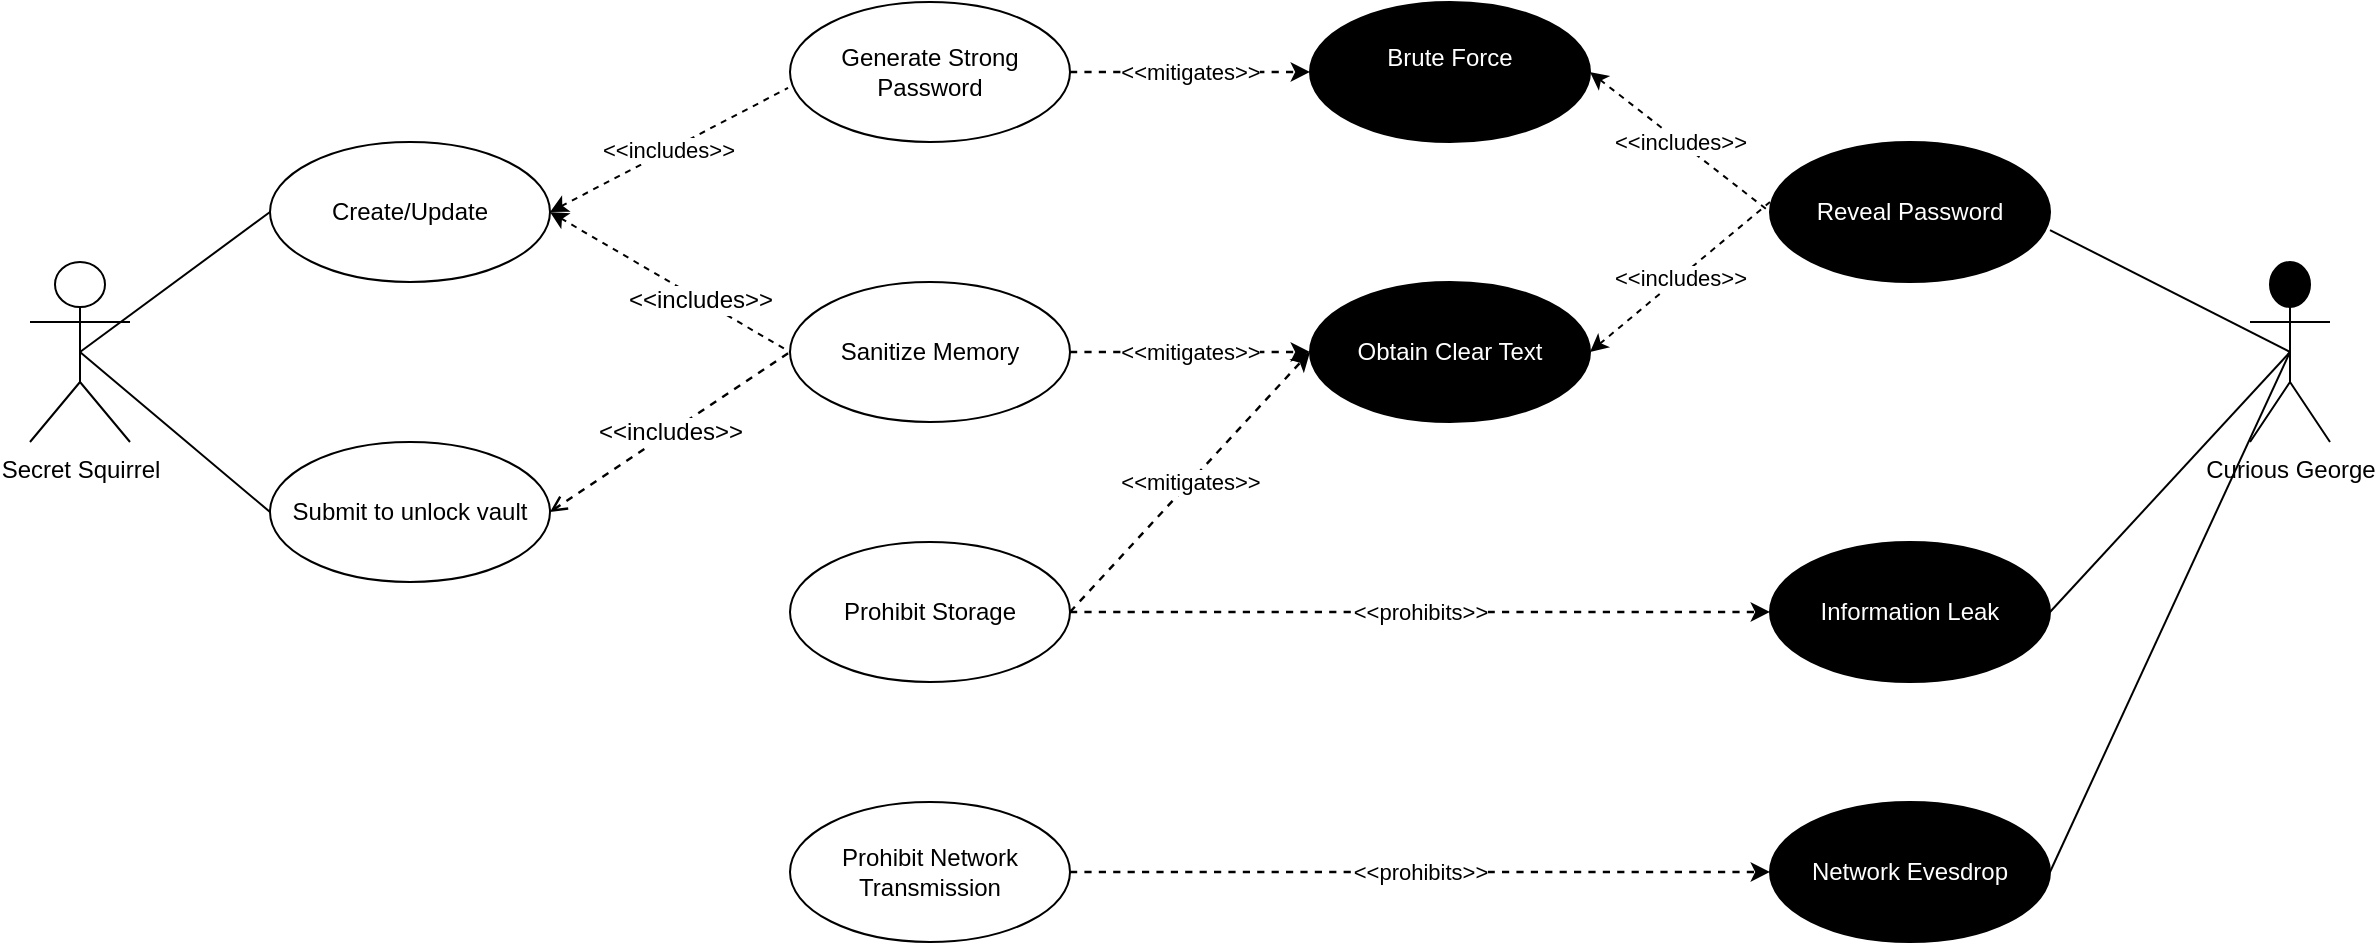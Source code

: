 <mxfile version="12.0.0" type="device" pages="5"><diagram name="Master Password" id="58cdce13-f638-feb5-8d6f-7d28b1aa9fa0"><mxGraphModel dx="1465" dy="1350" grid="1" gridSize="10" guides="1" tooltips="1" connect="1" arrows="1" fold="1" page="1" pageScale="1" pageWidth="1400" pageHeight="850" background="#ffffff" math="0" shadow="0"><root><mxCell id="0"/><mxCell id="1" parent="0"/><mxCell id="XGzKpcHEinG4bW_pIuc9-3" value="Create/Update" style="ellipse;whiteSpace=wrap;html=1;" vertex="1" parent="1"><mxGeometry x="160" y="250" width="140" height="70" as="geometry"/></mxCell><mxCell id="XGzKpcHEinG4bW_pIuc9-6" value="" style="html=1;jettySize=18;fontSize=11;strokeOpacity=100;dashed=1;strokeWidth=1.2;rounded=1;arcSize=10;startArrow=open;;endArrow=none;elbow=vertical;endFill=0;entryX=0;entryY=0.5;entryDx=0;entryDy=0;exitX=1;exitY=0.5;exitDx=0;exitDy=0;" edge="1" parent="1" source="XGzKpcHEinG4bW_pIuc9-12" target="XGzKpcHEinG4bW_pIuc9-14"><mxGeometry width="100" height="100" relative="1" as="geometry"><mxPoint x="300" y="550" as="sourcePoint"/><mxPoint x="680" y="430" as="targetPoint"/></mxGeometry></mxCell><mxCell id="XGzKpcHEinG4bW_pIuc9-7" value="&amp;lt;&amp;lt;includes&amp;gt;&amp;gt;" style="text;html=1;resizable=0;labelBackgroundColor=#ffffff;align=center;verticalAlign=middle;" vertex="1" parent="XGzKpcHEinG4bW_pIuc9-6"><mxGeometry relative="1" as="geometry"/></mxCell><mxCell id="XGzKpcHEinG4bW_pIuc9-24" style="rounded=1;orthogonalLoop=1;jettySize=auto;html=1;exitX=0.5;exitY=0.5;exitDx=0;exitDy=0;exitPerimeter=0;entryX=0;entryY=0.5;entryDx=0;entryDy=0;fontColor=#FFFFFF;startArrow=none;startFill=0;endArrow=none;endFill=0;" edge="1" parent="1" source="XGzKpcHEinG4bW_pIuc9-8" target="XGzKpcHEinG4bW_pIuc9-3"><mxGeometry relative="1" as="geometry"/></mxCell><mxCell id="XGzKpcHEinG4bW_pIuc9-8" value="Secret Squirrel" style="shape=umlActor;verticalLabelPosition=bottom;labelBackgroundColor=#ffffff;verticalAlign=top;html=1;" vertex="1" parent="1"><mxGeometry x="40" y="310" width="50" height="90" as="geometry"/></mxCell><mxCell id="XGzKpcHEinG4bW_pIuc9-9" value="Information Leak" style="ellipse;whiteSpace=wrap;html=1;fillColor=#000000;fontColor=#FFFFFF;" vertex="1" parent="1"><mxGeometry x="910" y="450" width="140" height="70" as="geometry"/></mxCell><mxCell id="XGzKpcHEinG4bW_pIuc9-10" value="&amp;lt;&amp;lt;mitigates&amp;gt;&amp;gt;" style="html=1;jettySize=18;fontSize=11;strokeOpacity=100;dashed=1;strokeWidth=1.2;rounded=1;arcSize=10;startArrow=none;;endArrow=classic;entryX=0;entryY=0.5;entryDx=0;entryDy=0;endFill=1;startFill=0;exitX=1;exitY=0.5;exitDx=0;exitDy=0;" edge="1" parent="1" source="XGzKpcHEinG4bW_pIuc9-13" target="XGzKpcHEinG4bW_pIuc9-17"><mxGeometry width="100" height="100" relative="1" as="geometry"><mxPoint x="620" y="120" as="sourcePoint"/><mxPoint x="755" y="228" as="targetPoint"/></mxGeometry></mxCell><mxCell id="XGzKpcHEinG4bW_pIuc9-12" value="Submit to unlock vault" style="ellipse;whiteSpace=wrap;html=1;" vertex="1" parent="1"><mxGeometry x="160" y="400" width="140" height="70" as="geometry"/></mxCell><mxCell id="XGzKpcHEinG4bW_pIuc9-40" value="&amp;lt;&amp;lt;includes&amp;gt;&amp;gt;" style="edgeStyle=none;rounded=1;orthogonalLoop=1;jettySize=auto;html=1;dashed=1;startArrow=classic;startFill=1;endArrow=none;endFill=0;fontColor=#000000;entryX=-0.007;entryY=0.614;entryDx=0;entryDy=0;entryPerimeter=0;exitX=1;exitY=0.5;exitDx=0;exitDy=0;" edge="1" parent="1" source="XGzKpcHEinG4bW_pIuc9-3" target="XGzKpcHEinG4bW_pIuc9-13"><mxGeometry relative="1" as="geometry"><mxPoint x="400" y="230" as="targetPoint"/><mxPoint x="310" y="200" as="sourcePoint"/></mxGeometry></mxCell><mxCell id="XGzKpcHEinG4bW_pIuc9-13" value="Generate Strong Password" style="ellipse;whiteSpace=wrap;html=1;" vertex="1" parent="1"><mxGeometry x="420" y="180" width="140" height="70" as="geometry"/></mxCell><mxCell id="XGzKpcHEinG4bW_pIuc9-14" value="Sanitize Memory" style="ellipse;whiteSpace=wrap;html=1;" vertex="1" parent="1"><mxGeometry x="420" y="320" width="140" height="70" as="geometry"/></mxCell><mxCell id="XGzKpcHEinG4bW_pIuc9-15" value="Prohibit Storage" style="ellipse;whiteSpace=wrap;html=1;" vertex="1" parent="1"><mxGeometry x="420" y="450" width="140" height="70" as="geometry"/></mxCell><mxCell id="XGzKpcHEinG4bW_pIuc9-16" value="Prohibit Network Transmission" style="ellipse;whiteSpace=wrap;html=1;" vertex="1" parent="1"><mxGeometry x="420" y="580" width="140" height="70" as="geometry"/></mxCell><mxCell id="XGzKpcHEinG4bW_pIuc9-17" value="&lt;div&gt;Brute Force&lt;/div&gt;&lt;div&gt;&lt;br&gt;&lt;/div&gt;" style="ellipse;whiteSpace=wrap;html=1;fillColor=#000000;fontColor=#FFFFFF;" vertex="1" parent="1"><mxGeometry x="680" y="180" width="140" height="70" as="geometry"/></mxCell><mxCell id="XGzKpcHEinG4bW_pIuc9-18" value="Reveal Password" style="ellipse;whiteSpace=wrap;html=1;fillColor=#000000;fontColor=#FFFFFF;" vertex="1" parent="1"><mxGeometry x="910" y="250" width="140" height="70" as="geometry"/></mxCell><mxCell id="XGzKpcHEinG4bW_pIuc9-19" value="Obtain Clear Text" style="ellipse;whiteSpace=wrap;html=1;fillColor=#000000;fontColor=#FFFFFF;" vertex="1" parent="1"><mxGeometry x="680" y="320" width="140" height="70" as="geometry"/></mxCell><mxCell id="XGzKpcHEinG4bW_pIuc9-21" value="Network Evesdrop" style="ellipse;whiteSpace=wrap;html=1;fillColor=#000000;fontColor=#FFFFFF;" vertex="1" parent="1"><mxGeometry x="910" y="580" width="140" height="70" as="geometry"/></mxCell><mxCell id="XGzKpcHEinG4bW_pIuc9-22" value="Curious George" style="shape=umlActor;verticalLabelPosition=bottom;labelBackgroundColor=#ffffff;verticalAlign=top;html=1;fillColor=#000000;" vertex="1" parent="1"><mxGeometry x="1150" y="310" width="40" height="90" as="geometry"/></mxCell><mxCell id="XGzKpcHEinG4bW_pIuc9-26" style="rounded=1;orthogonalLoop=1;jettySize=auto;html=1;exitX=0.5;exitY=0.5;exitDx=0;exitDy=0;exitPerimeter=0;entryX=0;entryY=0.5;entryDx=0;entryDy=0;fontColor=#FFFFFF;startArrow=none;startFill=0;endArrow=none;endFill=0;" edge="1" parent="1" source="XGzKpcHEinG4bW_pIuc9-8" target="XGzKpcHEinG4bW_pIuc9-12"><mxGeometry relative="1" as="geometry"><mxPoint x="130" y="340" as="sourcePoint"/><mxPoint x="225" y="270" as="targetPoint"/></mxGeometry></mxCell><mxCell id="XGzKpcHEinG4bW_pIuc9-27" style="rounded=1;orthogonalLoop=1;jettySize=auto;html=1;exitX=1;exitY=0.629;exitDx=0;exitDy=0;exitPerimeter=0;fontColor=#FFFFFF;startArrow=none;startFill=0;endArrow=none;endFill=0;entryX=0.5;entryY=0.5;entryDx=0;entryDy=0;entryPerimeter=0;" edge="1" parent="1" source="XGzKpcHEinG4bW_pIuc9-18" target="XGzKpcHEinG4bW_pIuc9-22"><mxGeometry relative="1" as="geometry"><mxPoint x="1080" y="515" as="sourcePoint"/><mxPoint x="1120" y="360" as="targetPoint"/></mxGeometry></mxCell><mxCell id="XGzKpcHEinG4bW_pIuc9-28" style="rounded=1;orthogonalLoop=1;jettySize=auto;html=1;exitX=1;exitY=0.5;exitDx=0;exitDy=0;fontColor=#FFFFFF;startArrow=none;startFill=0;endArrow=none;endFill=0;entryX=0.5;entryY=0.5;entryDx=0;entryDy=0;entryPerimeter=0;" edge="1" parent="1" source="XGzKpcHEinG4bW_pIuc9-9" target="XGzKpcHEinG4bW_pIuc9-22"><mxGeometry relative="1" as="geometry"><mxPoint x="85" y="375" as="sourcePoint"/><mxPoint x="1160" y="360" as="targetPoint"/></mxGeometry></mxCell><mxCell id="XGzKpcHEinG4bW_pIuc9-29" style="rounded=1;orthogonalLoop=1;jettySize=auto;html=1;exitX=1;exitY=0.5;exitDx=0;exitDy=0;fontColor=#FFFFFF;startArrow=none;startFill=0;endArrow=none;endFill=0;entryX=0.5;entryY=0.5;entryDx=0;entryDy=0;entryPerimeter=0;" edge="1" parent="1" source="XGzKpcHEinG4bW_pIuc9-21" target="XGzKpcHEinG4bW_pIuc9-22"><mxGeometry relative="1" as="geometry"><mxPoint x="95" y="385" as="sourcePoint"/><mxPoint x="1120" y="360" as="targetPoint"/></mxGeometry></mxCell><mxCell id="XGzKpcHEinG4bW_pIuc9-30" style="rounded=1;orthogonalLoop=1;jettySize=auto;html=1;exitX=1;exitY=0.5;exitDx=0;exitDy=0;entryX=0;entryY=0.5;entryDx=0;entryDy=0;fontColor=#FFFFFF;startArrow=classic;startFill=1;endArrow=none;endFill=0;dashed=1;" edge="1" parent="1" source="XGzKpcHEinG4bW_pIuc9-3" target="XGzKpcHEinG4bW_pIuc9-14"><mxGeometry relative="1" as="geometry"><mxPoint x="105" y="395" as="sourcePoint"/><mxPoint x="200" y="475" as="targetPoint"/></mxGeometry></mxCell><mxCell id="XGzKpcHEinG4bW_pIuc9-39" value="&amp;lt;&amp;lt;includes&amp;gt;&amp;gt;" style="text;html=1;resizable=0;points=[];align=center;verticalAlign=middle;labelBackgroundColor=#ffffff;fontColor=#000000;" vertex="1" connectable="0" parent="XGzKpcHEinG4bW_pIuc9-30"><mxGeometry x="0.25" relative="1" as="geometry"><mxPoint as="offset"/></mxGeometry></mxCell><mxCell id="XGzKpcHEinG4bW_pIuc9-41" value="&amp;lt;&amp;lt;mitigates&amp;gt;&amp;gt;" style="html=1;jettySize=18;fontSize=11;strokeOpacity=100;dashed=1;strokeWidth=1.2;rounded=1;arcSize=10;startArrow=none;;endArrow=classic;exitX=1;exitY=0.5;exitDx=0;exitDy=0;endFill=1;startFill=0;entryX=0;entryY=0.5;entryDx=0;entryDy=0;" edge="1" parent="1" source="XGzKpcHEinG4bW_pIuc9-14" target="XGzKpcHEinG4bW_pIuc9-19"><mxGeometry width="100" height="100" relative="1" as="geometry"><mxPoint x="610" y="290" as="sourcePoint"/><mxPoint x="670" y="290" as="targetPoint"/></mxGeometry></mxCell><mxCell id="XGzKpcHEinG4bW_pIuc9-42" value="&amp;lt;&amp;lt;mitigates&amp;gt;&amp;gt;" style="html=1;jettySize=18;fontSize=11;strokeOpacity=100;dashed=1;strokeWidth=1.2;rounded=1;arcSize=10;startArrow=none;;endArrow=classic;endFill=1;startFill=0;exitX=1;exitY=0.5;exitDx=0;exitDy=0;entryX=0;entryY=0.5;entryDx=0;entryDy=0;" edge="1" parent="1" source="XGzKpcHEinG4bW_pIuc9-15" target="XGzKpcHEinG4bW_pIuc9-19"><mxGeometry width="100" height="100" relative="1" as="geometry"><mxPoint x="679" y="355" as="sourcePoint"/><mxPoint x="810" y="480" as="targetPoint"/></mxGeometry></mxCell><mxCell id="XGzKpcHEinG4bW_pIuc9-45" value="&amp;lt;&amp;lt;prohibits&amp;gt;&amp;gt;" style="html=1;jettySize=18;fontSize=11;strokeOpacity=100;dashed=1;strokeWidth=1.2;rounded=1;arcSize=10;startArrow=none;;endArrow=classic;endFill=1;startFill=0;exitX=1;exitY=0.5;exitDx=0;exitDy=0;entryX=0;entryY=0.5;entryDx=0;entryDy=0;" edge="1" parent="1" source="XGzKpcHEinG4bW_pIuc9-15" target="XGzKpcHEinG4bW_pIuc9-9"><mxGeometry width="100" height="100" relative="1" as="geometry"><mxPoint x="700" y="520" as="sourcePoint"/><mxPoint x="910" y="470" as="targetPoint"/><Array as="points"/></mxGeometry></mxCell><mxCell id="XGzKpcHEinG4bW_pIuc9-46" value="&amp;lt;&amp;lt;prohibits&amp;gt;&amp;gt;" style="html=1;jettySize=18;fontSize=11;strokeOpacity=100;dashed=1;strokeWidth=1.2;rounded=1;arcSize=10;startArrow=none;;endArrow=classic;endFill=1;startFill=0;exitX=1;exitY=0.5;exitDx=0;exitDy=0;entryX=0;entryY=0.5;entryDx=0;entryDy=0;" edge="1" parent="1" source="XGzKpcHEinG4bW_pIuc9-16" target="XGzKpcHEinG4bW_pIuc9-21"><mxGeometry width="100" height="100" relative="1" as="geometry"><mxPoint x="750" y="640" as="sourcePoint"/><mxPoint x="870" y="510" as="targetPoint"/></mxGeometry></mxCell><mxCell id="XGzKpcHEinG4bW_pIuc9-47" value="&amp;lt;&amp;lt;includes&amp;gt;&amp;gt;" style="edgeStyle=none;rounded=1;orthogonalLoop=1;jettySize=auto;html=1;dashed=1;startArrow=classic;startFill=1;endArrow=none;endFill=0;fontColor=#000000;entryX=0;entryY=0.5;entryDx=0;entryDy=0;exitX=1;exitY=0.5;exitDx=0;exitDy=0;" edge="1" parent="1" source="XGzKpcHEinG4bW_pIuc9-17" target="XGzKpcHEinG4bW_pIuc9-18"><mxGeometry relative="1" as="geometry"><mxPoint x="1069.02" y="-12.02" as="targetPoint"/><mxPoint x="950" y="50" as="sourcePoint"/></mxGeometry></mxCell><mxCell id="XGzKpcHEinG4bW_pIuc9-48" value="&amp;lt;&amp;lt;includes&amp;gt;&amp;gt;" style="edgeStyle=none;rounded=1;orthogonalLoop=1;jettySize=auto;html=1;dashed=1;startArrow=classic;startFill=1;endArrow=none;endFill=0;fontColor=#000000;exitX=1;exitY=0.5;exitDx=0;exitDy=0;" edge="1" parent="1" source="XGzKpcHEinG4bW_pIuc9-19"><mxGeometry relative="1" as="geometry"><mxPoint x="910" y="280" as="targetPoint"/><mxPoint x="1150" y="110" as="sourcePoint"/></mxGeometry></mxCell></root></mxGraphModel></diagram><diagram id="Xiw5rpqu6vYldQnbAu8h" name="Key Encryption Key"><mxGraphModel dx="1465" dy="1350" grid="1" gridSize="10" guides="1" tooltips="1" connect="1" arrows="1" fold="1" page="1" pageScale="1" pageWidth="1400" pageHeight="850" math="0" shadow="0"><root><mxCell id="bb86nBWVpNwhKXogLg4u-0"/><mxCell id="bb86nBWVpNwhKXogLg4u-1" parent="bb86nBWVpNwhKXogLg4u-0"/><mxCell id="bb86nBWVpNwhKXogLg4u-32" value="Derive Key Encryptoin Key" style="ellipse;whiteSpace=wrap;html=1;" vertex="1" parent="bb86nBWVpNwhKXogLg4u-1"><mxGeometry x="150" y="240" width="140" height="70" as="geometry"/></mxCell><mxCell id="bb86nBWVpNwhKXogLg4u-33" value="" style="html=1;jettySize=18;fontSize=11;strokeOpacity=100;dashed=1;strokeWidth=1.2;rounded=1;arcSize=10;startArrow=open;;endArrow=none;elbow=vertical;endFill=0;entryX=0.5;entryY=1;entryDx=0;entryDy=0;exitX=0.55;exitY=0.014;exitDx=0;exitDy=0;exitPerimeter=0;" edge="1" parent="bb86nBWVpNwhKXogLg4u-1" source="bb86nBWVpNwhKXogLg4u-43" target="bb86nBWVpNwhKXogLg4u-41"><mxGeometry width="100" height="100" relative="1" as="geometry"><mxPoint x="580" y="340" as="sourcePoint"/><mxPoint x="680" y="350" as="targetPoint"/><Array as="points"/></mxGeometry></mxCell><mxCell id="bb86nBWVpNwhKXogLg4u-34" value="&amp;lt;&amp;lt;includes&amp;gt;&amp;gt;" style="text;html=1;resizable=0;labelBackgroundColor=#ffffff;align=center;verticalAlign=middle;" vertex="1" parent="bb86nBWVpNwhKXogLg4u-33"><mxGeometry relative="1" as="geometry"/></mxCell><mxCell id="bb86nBWVpNwhKXogLg4u-35" style="rounded=1;orthogonalLoop=1;jettySize=auto;html=1;exitX=0.5;exitY=0.5;exitDx=0;exitDy=0;exitPerimeter=0;entryX=0;entryY=0.5;entryDx=0;entryDy=0;fontColor=#FFFFFF;startArrow=none;startFill=0;endArrow=none;endFill=0;" edge="1" parent="bb86nBWVpNwhKXogLg4u-1" source="bb86nBWVpNwhKXogLg4u-36" target="bb86nBWVpNwhKXogLg4u-32"><mxGeometry relative="1" as="geometry"/></mxCell><mxCell id="bb86nBWVpNwhKXogLg4u-36" value="Secret Squirrel" style="shape=umlActor;verticalLabelPosition=bottom;labelBackgroundColor=#ffffff;verticalAlign=top;html=1;" vertex="1" parent="bb86nBWVpNwhKXogLg4u-1"><mxGeometry x="40" y="230" width="50" height="90" as="geometry"/></mxCell><mxCell id="bb86nBWVpNwhKXogLg4u-38" value="&amp;lt;&amp;lt;mitigates&amp;gt;&amp;gt;" style="html=1;jettySize=18;fontSize=11;strokeOpacity=100;dashed=1;strokeWidth=1.2;rounded=1;arcSize=10;startArrow=none;;endArrow=classic;entryX=0;entryY=0.5;entryDx=0;entryDy=0;endFill=1;startFill=0;exitX=1;exitY=0.5;exitDx=0;exitDy=0;" edge="1" parent="bb86nBWVpNwhKXogLg4u-1" source="bb86nBWVpNwhKXogLg4u-41" target="bb86nBWVpNwhKXogLg4u-45"><mxGeometry width="100" height="100" relative="1" as="geometry"><mxPoint x="620" y="40" as="sourcePoint"/><mxPoint x="755" y="148" as="targetPoint"/></mxGeometry></mxCell><mxCell id="bb86nBWVpNwhKXogLg4u-40" value="&amp;lt;&amp;lt;includes&amp;gt;&amp;gt;" style="edgeStyle=none;rounded=1;orthogonalLoop=1;jettySize=auto;html=1;dashed=1;startArrow=classic;startFill=1;endArrow=none;endFill=0;fontColor=#000000;exitX=1;exitY=0.5;exitDx=0;exitDy=0;" edge="1" parent="bb86nBWVpNwhKXogLg4u-1" source="bb86nBWVpNwhKXogLg4u-32"><mxGeometry relative="1" as="geometry"><mxPoint x="399" y="275" as="targetPoint"/><mxPoint x="310" y="120" as="sourcePoint"/></mxGeometry></mxCell><mxCell id="bb86nBWVpNwhKXogLg4u-41" value="Use Strong KDF" style="ellipse;whiteSpace=wrap;html=1;" vertex="1" parent="bb86nBWVpNwhKXogLg4u-1"><mxGeometry x="400" y="240" width="140" height="70" as="geometry"/></mxCell><mxCell id="bb86nBWVpNwhKXogLg4u-42" value="Sanitize Memory" style="ellipse;whiteSpace=wrap;html=1;" vertex="1" parent="bb86nBWVpNwhKXogLg4u-1"><mxGeometry x="410" y="520" width="140" height="70" as="geometry"/></mxCell><mxCell id="bb86nBWVpNwhKXogLg4u-43" value="Use Strong Master Password" style="ellipse;whiteSpace=wrap;html=1;" vertex="1" parent="bb86nBWVpNwhKXogLg4u-1"><mxGeometry x="210" y="380" width="140" height="70" as="geometry"/></mxCell><mxCell id="bb86nBWVpNwhKXogLg4u-45" value="&lt;div&gt;Brute Force&lt;/div&gt;&lt;div&gt;&lt;br&gt;&lt;/div&gt;" style="ellipse;whiteSpace=wrap;html=1;fillColor=#000000;fontColor=#FFFFFF;" vertex="1" parent="bb86nBWVpNwhKXogLg4u-1"><mxGeometry x="700" y="240" width="140" height="70" as="geometry"/></mxCell><mxCell id="bb86nBWVpNwhKXogLg4u-46" value="Reveal Vault Key/s" style="ellipse;whiteSpace=wrap;html=1;fillColor=#000000;fontColor=#FFFFFF;" vertex="1" parent="bb86nBWVpNwhKXogLg4u-1"><mxGeometry x="950" y="240" width="140" height="70" as="geometry"/></mxCell><mxCell id="bb86nBWVpNwhKXogLg4u-48" value="Reveal Key Encryption Key" style="ellipse;whiteSpace=wrap;html=1;fillColor=#000000;fontColor=#FFFFFF;" vertex="1" parent="bb86nBWVpNwhKXogLg4u-1"><mxGeometry x="700" y="520" width="140" height="70" as="geometry"/></mxCell><mxCell id="bb86nBWVpNwhKXogLg4u-49" value="Curious George" style="shape=umlActor;verticalLabelPosition=bottom;labelBackgroundColor=#ffffff;verticalAlign=top;html=1;fillColor=#000000;" vertex="1" parent="bb86nBWVpNwhKXogLg4u-1"><mxGeometry x="1180" y="230" width="40" height="90" as="geometry"/></mxCell><mxCell id="bb86nBWVpNwhKXogLg4u-51" style="rounded=1;orthogonalLoop=1;jettySize=auto;html=1;exitX=1;exitY=0.629;exitDx=0;exitDy=0;exitPerimeter=0;fontColor=#FFFFFF;startArrow=none;startFill=0;endArrow=none;endFill=0;" edge="1" parent="bb86nBWVpNwhKXogLg4u-1" source="bb86nBWVpNwhKXogLg4u-46"><mxGeometry relative="1" as="geometry"><mxPoint x="1080" y="435" as="sourcePoint"/><mxPoint x="1200" y="284" as="targetPoint"/></mxGeometry></mxCell><mxCell id="bb86nBWVpNwhKXogLg4u-56" value="&amp;lt;&amp;lt;mitigates&amp;gt;&amp;gt;" style="html=1;jettySize=18;fontSize=11;strokeOpacity=100;dashed=1;strokeWidth=1.2;rounded=1;arcSize=10;startArrow=none;;endArrow=classic;exitX=1;exitY=0.5;exitDx=0;exitDy=0;endFill=1;startFill=0;entryX=0;entryY=0.5;entryDx=0;entryDy=0;" edge="1" parent="bb86nBWVpNwhKXogLg4u-1" source="bb86nBWVpNwhKXogLg4u-42" target="bb86nBWVpNwhKXogLg4u-48"><mxGeometry width="100" height="100" relative="1" as="geometry"><mxPoint x="610" y="210" as="sourcePoint"/><mxPoint x="680" y="275" as="targetPoint"/></mxGeometry></mxCell><mxCell id="bb86nBWVpNwhKXogLg4u-60" value="&amp;lt;&amp;lt;includes&amp;gt;&amp;gt;" style="edgeStyle=none;rounded=1;orthogonalLoop=1;jettySize=auto;html=1;dashed=1;startArrow=classic;startFill=1;endArrow=none;endFill=0;fontColor=#000000;entryX=0;entryY=0.5;entryDx=0;entryDy=0;exitX=1;exitY=0.5;exitDx=0;exitDy=0;" edge="1" parent="bb86nBWVpNwhKXogLg4u-1" source="bb86nBWVpNwhKXogLg4u-45" target="bb86nBWVpNwhKXogLg4u-46"><mxGeometry relative="1" as="geometry"><mxPoint x="1069.02" y="-92.02" as="targetPoint"/><mxPoint x="950" y="-30" as="sourcePoint"/></mxGeometry></mxCell><mxCell id="c8lE6XC_6rOfPe9SeOlD-0" value="Use Strong Salt and Seed" style="ellipse;whiteSpace=wrap;html=1;" vertex="1" parent="bb86nBWVpNwhKXogLg4u-1"><mxGeometry x="400" y="380" width="140" height="70" as="geometry"/></mxCell><mxCell id="c8lE6XC_6rOfPe9SeOlD-1" value="&lt;div&gt;Use Sufficient Iterations&lt;/div&gt;&lt;div&gt; &lt;br&gt;&lt;/div&gt;" style="ellipse;whiteSpace=wrap;html=1;" vertex="1" parent="bb86nBWVpNwhKXogLg4u-1"><mxGeometry x="590" y="380" width="140" height="70" as="geometry"/></mxCell><mxCell id="c8lE6XC_6rOfPe9SeOlD-2" value="" style="html=1;jettySize=18;fontSize=11;strokeOpacity=100;dashed=1;strokeWidth=1.2;rounded=1;arcSize=10;startArrow=open;;endArrow=none;elbow=vertical;endFill=0;" edge="1" parent="bb86nBWVpNwhKXogLg4u-1" source="c8lE6XC_6rOfPe9SeOlD-0"><mxGeometry width="100" height="100" relative="1" as="geometry"><mxPoint x="297" y="390.98" as="sourcePoint"/><mxPoint x="470" y="310" as="targetPoint"/><Array as="points"/></mxGeometry></mxCell><mxCell id="c8lE6XC_6rOfPe9SeOlD-3" value="&amp;lt;&amp;lt;includes&amp;gt;&amp;gt;" style="text;html=1;resizable=0;labelBackgroundColor=#ffffff;align=center;verticalAlign=middle;" vertex="1" parent="c8lE6XC_6rOfPe9SeOlD-2"><mxGeometry relative="1" as="geometry"/></mxCell><mxCell id="c8lE6XC_6rOfPe9SeOlD-4" value="" style="html=1;jettySize=18;fontSize=11;strokeOpacity=100;dashed=1;strokeWidth=1.2;rounded=1;arcSize=10;startArrow=open;;endArrow=none;elbow=vertical;endFill=0;entryX=0.5;entryY=1;entryDx=0;entryDy=0;exitX=0.5;exitY=0;exitDx=0;exitDy=0;" edge="1" parent="bb86nBWVpNwhKXogLg4u-1" source="c8lE6XC_6rOfPe9SeOlD-1" target="bb86nBWVpNwhKXogLg4u-41"><mxGeometry width="100" height="100" relative="1" as="geometry"><mxPoint x="307" y="400.98" as="sourcePoint"/><mxPoint x="490" y="330" as="targetPoint"/><Array as="points"/></mxGeometry></mxCell><mxCell id="c8lE6XC_6rOfPe9SeOlD-5" value="&amp;lt;&amp;lt;includes&amp;gt;&amp;gt;" style="text;html=1;resizable=0;labelBackgroundColor=#ffffff;align=center;verticalAlign=middle;" vertex="1" parent="c8lE6XC_6rOfPe9SeOlD-4"><mxGeometry relative="1" as="geometry"/></mxCell><mxCell id="c8lE6XC_6rOfPe9SeOlD-6" value="&amp;lt;&amp;lt;includes&amp;gt;&amp;gt;" style="edgeStyle=none;rounded=1;orthogonalLoop=1;jettySize=auto;html=1;dashed=1;startArrow=classic;startFill=1;endArrow=none;endFill=0;fontColor=#000000;entryX=0.5;entryY=1;entryDx=0;entryDy=0;exitX=1;exitY=0.5;exitDx=0;exitDy=0;" edge="1" parent="bb86nBWVpNwhKXogLg4u-1" source="bb86nBWVpNwhKXogLg4u-48" target="bb86nBWVpNwhKXogLg4u-46"><mxGeometry relative="1" as="geometry"><mxPoint x="1090" y="310" as="targetPoint"/><mxPoint x="980" y="310" as="sourcePoint"/></mxGeometry></mxCell></root></mxGraphModel></diagram><diagram id="EDSEXq1_pqd5GcFzgWE0" name="Secrets"><mxGraphModel dx="1465" dy="1350" grid="1" gridSize="10" guides="1" tooltips="1" connect="1" arrows="1" fold="1" page="1" pageScale="1" pageWidth="1400" pageHeight="850" math="0" shadow="0"><root><mxCell id="ORw-Q050PlbEKWAl_C-I-0"/><mxCell id="ORw-Q050PlbEKWAl_C-I-1" parent="ORw-Q050PlbEKWAl_C-I-0"/><mxCell id="wGwvY8CdVtlGk3hoBqAM-121" value="Store Secret" style="ellipse;whiteSpace=wrap;html=1;" vertex="1" parent="ORw-Q050PlbEKWAl_C-I-1"><mxGeometry x="170" y="310" width="140" height="70" as="geometry"/></mxCell><mxCell id="wGwvY8CdVtlGk3hoBqAM-122" value="" style="html=1;jettySize=18;fontSize=11;strokeOpacity=100;dashed=1;strokeWidth=1.2;rounded=1;arcSize=10;startArrow=open;;endArrow=none;elbow=vertical;endFill=0;entryX=0;entryY=0.5;entryDx=0;entryDy=0;exitX=1;exitY=0.5;exitDx=0;exitDy=0;" edge="1" source="wGwvY8CdVtlGk3hoBqAM-128" target="wGwvY8CdVtlGk3hoBqAM-131" parent="ORw-Q050PlbEKWAl_C-I-1"><mxGeometry width="100" height="100" relative="1" as="geometry"><mxPoint x="310" y="610" as="sourcePoint"/><mxPoint x="690" y="490" as="targetPoint"/></mxGeometry></mxCell><mxCell id="wGwvY8CdVtlGk3hoBqAM-123" value="&amp;lt;&amp;lt;includes&amp;gt;&amp;gt;" style="text;html=1;resizable=0;labelBackgroundColor=#ffffff;align=center;verticalAlign=middle;" vertex="1" parent="wGwvY8CdVtlGk3hoBqAM-122"><mxGeometry relative="1" as="geometry"><mxPoint x="-10" y="5" as="offset"/></mxGeometry></mxCell><mxCell id="wZmdQxXZDjtdB0Fzz5n2-0" style="edgeStyle=orthogonalEdgeStyle;rounded=1;orthogonalLoop=1;jettySize=auto;html=1;exitX=0.25;exitY=0;exitDx=0;exitDy=0;dashed=1;startArrow=none;startFill=0;endArrow=classic;endFill=1;fontColor=#000000;" edge="1" parent="wGwvY8CdVtlGk3hoBqAM-122" source="wGwvY8CdVtlGk3hoBqAM-123" target="wGwvY8CdVtlGk3hoBqAM-123"><mxGeometry relative="1" as="geometry"/></mxCell><mxCell id="wGwvY8CdVtlGk3hoBqAM-124" style="rounded=1;orthogonalLoop=1;jettySize=auto;html=1;exitX=0.5;exitY=0.5;exitDx=0;exitDy=0;exitPerimeter=0;entryX=0;entryY=0.5;entryDx=0;entryDy=0;fontColor=#FFFFFF;startArrow=none;startFill=0;endArrow=none;endFill=0;" edge="1" source="wGwvY8CdVtlGk3hoBqAM-125" target="wGwvY8CdVtlGk3hoBqAM-121" parent="ORw-Q050PlbEKWAl_C-I-1"><mxGeometry relative="1" as="geometry"/></mxCell><mxCell id="wGwvY8CdVtlGk3hoBqAM-125" value="Secret Squirrel" style="shape=umlActor;verticalLabelPosition=bottom;labelBackgroundColor=#ffffff;verticalAlign=top;html=1;" vertex="1" parent="ORw-Q050PlbEKWAl_C-I-1"><mxGeometry x="50" y="370" width="50" height="90" as="geometry"/></mxCell><mxCell id="wGwvY8CdVtlGk3hoBqAM-126" value="Information Leak" style="ellipse;whiteSpace=wrap;html=1;fillColor=#000000;fontColor=#FFFFFF;" vertex="1" parent="ORw-Q050PlbEKWAl_C-I-1"><mxGeometry x="920" y="510" width="140" height="70" as="geometry"/></mxCell><mxCell id="wGwvY8CdVtlGk3hoBqAM-127" value="&amp;lt;&amp;lt;mitigates&amp;gt;&amp;gt;" style="html=1;jettySize=18;fontSize=11;strokeOpacity=100;dashed=1;strokeWidth=1.2;rounded=1;arcSize=10;startArrow=none;;endArrow=classic;entryX=0;entryY=0.5;entryDx=0;entryDy=0;endFill=1;startFill=0;exitX=1;exitY=0.5;exitDx=0;exitDy=0;" edge="1" source="wGwvY8CdVtlGk3hoBqAM-130" target="wGwvY8CdVtlGk3hoBqAM-134" parent="ORw-Q050PlbEKWAl_C-I-1"><mxGeometry width="100" height="100" relative="1" as="geometry"><mxPoint x="630" y="180" as="sourcePoint"/><mxPoint x="765" y="288" as="targetPoint"/></mxGeometry></mxCell><mxCell id="wGwvY8CdVtlGk3hoBqAM-128" value="Retrieve Secret" style="ellipse;whiteSpace=wrap;html=1;" vertex="1" parent="ORw-Q050PlbEKWAl_C-I-1"><mxGeometry x="170" y="460" width="140" height="70" as="geometry"/></mxCell><mxCell id="wGwvY8CdVtlGk3hoBqAM-129" value="&amp;lt;&amp;lt;includes&amp;gt;&amp;gt;" style="edgeStyle=none;rounded=1;orthogonalLoop=1;jettySize=auto;html=1;dashed=1;startArrow=classic;startFill=1;endArrow=none;endFill=0;fontColor=#000000;entryX=-0.007;entryY=0.614;entryDx=0;entryDy=0;entryPerimeter=0;exitX=1;exitY=0.5;exitDx=0;exitDy=0;" edge="1" source="wGwvY8CdVtlGk3hoBqAM-121" target="wGwvY8CdVtlGk3hoBqAM-130" parent="ORw-Q050PlbEKWAl_C-I-1"><mxGeometry x="-0.167" y="-1" relative="1" as="geometry"><mxPoint x="410" y="290" as="targetPoint"/><mxPoint x="320" y="260" as="sourcePoint"/><mxPoint as="offset"/></mxGeometry></mxCell><mxCell id="wGwvY8CdVtlGk3hoBqAM-130" value="Generate Strong Password" style="ellipse;whiteSpace=wrap;html=1;" vertex="1" parent="ORw-Q050PlbEKWAl_C-I-1"><mxGeometry x="430" y="240" width="140" height="70" as="geometry"/></mxCell><mxCell id="wGwvY8CdVtlGk3hoBqAM-131" value="Sanitize Memory" style="ellipse;whiteSpace=wrap;html=1;" vertex="1" parent="ORw-Q050PlbEKWAl_C-I-1"><mxGeometry x="430" y="380" width="140" height="70" as="geometry"/></mxCell><mxCell id="wGwvY8CdVtlGk3hoBqAM-132" value="Encrypt at rest" style="ellipse;whiteSpace=wrap;html=1;" vertex="1" parent="ORw-Q050PlbEKWAl_C-I-1"><mxGeometry x="430" y="510" width="140" height="70" as="geometry"/></mxCell><mxCell id="wGwvY8CdVtlGk3hoBqAM-133" value="Prohibit use of old keys" style="ellipse;whiteSpace=wrap;html=1;" vertex="1" parent="ORw-Q050PlbEKWAl_C-I-1"><mxGeometry x="430" y="640" width="140" height="70" as="geometry"/></mxCell><mxCell id="wGwvY8CdVtlGk3hoBqAM-134" value="Network Evesdropping" style="ellipse;whiteSpace=wrap;html=1;fillColor=#000000;fontColor=#FFFFFF;" vertex="1" parent="ORw-Q050PlbEKWAl_C-I-1"><mxGeometry x="690" y="240" width="140" height="70" as="geometry"/></mxCell><mxCell id="wGwvY8CdVtlGk3hoBqAM-135" value="Reveal Secret" style="ellipse;whiteSpace=wrap;html=1;fillColor=#000000;fontColor=#FFFFFF;" vertex="1" parent="ORw-Q050PlbEKWAl_C-I-1"><mxGeometry x="920" y="310" width="140" height="70" as="geometry"/></mxCell><mxCell id="wGwvY8CdVtlGk3hoBqAM-136" value="Obtain Clear Text" style="ellipse;whiteSpace=wrap;html=1;fillColor=#000000;fontColor=#FFFFFF;" vertex="1" parent="ORw-Q050PlbEKWAl_C-I-1"><mxGeometry x="690" y="380" width="140" height="70" as="geometry"/></mxCell><mxCell id="wGwvY8CdVtlGk3hoBqAM-137" value="Currupt Secret" style="ellipse;whiteSpace=wrap;html=1;fillColor=#000000;fontColor=#FFFFFF;" vertex="1" parent="ORw-Q050PlbEKWAl_C-I-1"><mxGeometry x="920" y="640" width="140" height="70" as="geometry"/></mxCell><mxCell id="wGwvY8CdVtlGk3hoBqAM-138" value="Curious George" style="shape=umlActor;verticalLabelPosition=bottom;labelBackgroundColor=#ffffff;verticalAlign=top;html=1;fillColor=#000000;" vertex="1" parent="ORw-Q050PlbEKWAl_C-I-1"><mxGeometry x="1160" y="370" width="40" height="90" as="geometry"/></mxCell><mxCell id="wGwvY8CdVtlGk3hoBqAM-139" style="rounded=1;orthogonalLoop=1;jettySize=auto;html=1;exitX=0.5;exitY=0.5;exitDx=0;exitDy=0;exitPerimeter=0;entryX=0;entryY=0.5;entryDx=0;entryDy=0;fontColor=#FFFFFF;startArrow=none;startFill=0;endArrow=none;endFill=0;" edge="1" source="wGwvY8CdVtlGk3hoBqAM-125" target="wGwvY8CdVtlGk3hoBqAM-128" parent="ORw-Q050PlbEKWAl_C-I-1"><mxGeometry relative="1" as="geometry"><mxPoint x="140" y="400" as="sourcePoint"/><mxPoint x="235" y="330" as="targetPoint"/></mxGeometry></mxCell><mxCell id="wGwvY8CdVtlGk3hoBqAM-140" style="rounded=1;orthogonalLoop=1;jettySize=auto;html=1;exitX=1;exitY=0.629;exitDx=0;exitDy=0;exitPerimeter=0;fontColor=#FFFFFF;startArrow=none;startFill=0;endArrow=none;endFill=0;entryX=0.5;entryY=0.5;entryDx=0;entryDy=0;entryPerimeter=0;" edge="1" source="wGwvY8CdVtlGk3hoBqAM-135" target="wGwvY8CdVtlGk3hoBqAM-138" parent="ORw-Q050PlbEKWAl_C-I-1"><mxGeometry relative="1" as="geometry"><mxPoint x="1090" y="575" as="sourcePoint"/><mxPoint x="1130" y="420" as="targetPoint"/></mxGeometry></mxCell><mxCell id="wGwvY8CdVtlGk3hoBqAM-141" style="rounded=1;orthogonalLoop=1;jettySize=auto;html=1;exitX=1;exitY=0.5;exitDx=0;exitDy=0;fontColor=#FFFFFF;startArrow=none;startFill=0;endArrow=none;endFill=0;entryX=0.5;entryY=0.5;entryDx=0;entryDy=0;entryPerimeter=0;" edge="1" source="wGwvY8CdVtlGk3hoBqAM-126" target="wGwvY8CdVtlGk3hoBqAM-138" parent="ORw-Q050PlbEKWAl_C-I-1"><mxGeometry relative="1" as="geometry"><mxPoint x="95" y="435" as="sourcePoint"/><mxPoint x="1170" y="420" as="targetPoint"/></mxGeometry></mxCell><mxCell id="wGwvY8CdVtlGk3hoBqAM-142" style="rounded=1;orthogonalLoop=1;jettySize=auto;html=1;exitX=1;exitY=0.5;exitDx=0;exitDy=0;fontColor=#FFFFFF;startArrow=none;startFill=0;endArrow=none;endFill=0;entryX=0.5;entryY=0.5;entryDx=0;entryDy=0;entryPerimeter=0;" edge="1" source="wGwvY8CdVtlGk3hoBqAM-137" target="wGwvY8CdVtlGk3hoBqAM-138" parent="ORw-Q050PlbEKWAl_C-I-1"><mxGeometry relative="1" as="geometry"><mxPoint x="105" y="445" as="sourcePoint"/><mxPoint x="1130" y="420" as="targetPoint"/></mxGeometry></mxCell><mxCell id="wGwvY8CdVtlGk3hoBqAM-143" style="rounded=1;orthogonalLoop=1;jettySize=auto;html=1;exitX=1;exitY=0.5;exitDx=0;exitDy=0;entryX=0;entryY=0.5;entryDx=0;entryDy=0;fontColor=#FFFFFF;startArrow=classic;startFill=1;endArrow=none;endFill=0;dashed=1;" edge="1" source="wGwvY8CdVtlGk3hoBqAM-121" target="wGwvY8CdVtlGk3hoBqAM-131" parent="ORw-Q050PlbEKWAl_C-I-1"><mxGeometry relative="1" as="geometry"><mxPoint x="115" y="455" as="sourcePoint"/><mxPoint x="210" y="535" as="targetPoint"/></mxGeometry></mxCell><mxCell id="wGwvY8CdVtlGk3hoBqAM-144" value="&amp;lt;&amp;lt;includes&amp;gt;&amp;gt;" style="text;html=1;resizable=0;points=[];align=center;verticalAlign=middle;labelBackgroundColor=#ffffff;fontColor=#000000;" vertex="1" connectable="0" parent="wGwvY8CdVtlGk3hoBqAM-143"><mxGeometry x="0.25" relative="1" as="geometry"><mxPoint x="-25" y="-9" as="offset"/></mxGeometry></mxCell><mxCell id="wGwvY8CdVtlGk3hoBqAM-145" value="&amp;lt;&amp;lt;mitigates&amp;gt;&amp;gt;" style="html=1;jettySize=18;fontSize=11;strokeOpacity=100;dashed=1;strokeWidth=1.2;rounded=1;arcSize=10;startArrow=none;;endArrow=classic;exitX=1;exitY=0.5;exitDx=0;exitDy=0;endFill=1;startFill=0;entryX=0;entryY=0.5;entryDx=0;entryDy=0;" edge="1" source="wGwvY8CdVtlGk3hoBqAM-131" target="wGwvY8CdVtlGk3hoBqAM-136" parent="ORw-Q050PlbEKWAl_C-I-1"><mxGeometry width="100" height="100" relative="1" as="geometry"><mxPoint x="620" y="350" as="sourcePoint"/><mxPoint x="680" y="350" as="targetPoint"/></mxGeometry></mxCell><mxCell id="wGwvY8CdVtlGk3hoBqAM-146" value="&amp;lt;&amp;lt;mitigates&amp;gt;&amp;gt;" style="html=1;jettySize=18;fontSize=11;strokeOpacity=100;dashed=1;strokeWidth=1.2;rounded=1;arcSize=10;startArrow=none;;endArrow=classic;endFill=1;startFill=0;exitX=1;exitY=0.5;exitDx=0;exitDy=0;entryX=0;entryY=0.5;entryDx=0;entryDy=0;" edge="1" source="wGwvY8CdVtlGk3hoBqAM-132" target="wGwvY8CdVtlGk3hoBqAM-136" parent="ORw-Q050PlbEKWAl_C-I-1"><mxGeometry width="100" height="100" relative="1" as="geometry"><mxPoint x="689" y="415" as="sourcePoint"/><mxPoint x="820" y="540" as="targetPoint"/></mxGeometry></mxCell><mxCell id="wGwvY8CdVtlGk3hoBqAM-147" value="&amp;lt;&amp;lt;prohibits&amp;gt;&amp;gt;" style="html=1;jettySize=18;fontSize=11;strokeOpacity=100;dashed=1;strokeWidth=1.2;rounded=1;arcSize=10;startArrow=none;;endArrow=classic;endFill=1;startFill=0;exitX=1;exitY=0.5;exitDx=0;exitDy=0;entryX=0;entryY=0.5;entryDx=0;entryDy=0;" edge="1" source="xnbDGgAsb3vbbVffamAY-30" target="wGwvY8CdVtlGk3hoBqAM-126" parent="ORw-Q050PlbEKWAl_C-I-1"><mxGeometry width="100" height="100" relative="1" as="geometry"><mxPoint x="710" y="580" as="sourcePoint"/><mxPoint x="920" y="530" as="targetPoint"/><Array as="points"/></mxGeometry></mxCell><mxCell id="wGwvY8CdVtlGk3hoBqAM-148" value="&amp;lt;&amp;lt;prohibits&amp;gt;&amp;gt;" style="html=1;jettySize=18;fontSize=11;strokeOpacity=100;dashed=1;strokeWidth=1.2;rounded=1;arcSize=10;startArrow=none;;endArrow=classic;endFill=1;startFill=0;exitX=1;exitY=0.5;exitDx=0;exitDy=0;entryX=0;entryY=0.5;entryDx=0;entryDy=0;" edge="1" source="wGwvY8CdVtlGk3hoBqAM-133" target="wGwvY8CdVtlGk3hoBqAM-137" parent="ORw-Q050PlbEKWAl_C-I-1"><mxGeometry width="100" height="100" relative="1" as="geometry"><mxPoint x="760" y="700" as="sourcePoint"/><mxPoint x="880" y="570" as="targetPoint"/></mxGeometry></mxCell><mxCell id="wGwvY8CdVtlGk3hoBqAM-149" value="&amp;lt;&amp;lt;includes&amp;gt;&amp;gt;" style="edgeStyle=none;rounded=1;orthogonalLoop=1;jettySize=auto;html=1;dashed=1;startArrow=classic;startFill=1;endArrow=none;endFill=0;fontColor=#000000;entryX=0;entryY=0.5;entryDx=0;entryDy=0;exitX=1;exitY=0.5;exitDx=0;exitDy=0;" edge="1" source="wGwvY8CdVtlGk3hoBqAM-134" target="wGwvY8CdVtlGk3hoBqAM-135" parent="ORw-Q050PlbEKWAl_C-I-1"><mxGeometry relative="1" as="geometry"><mxPoint x="1079.02" y="47.98" as="targetPoint"/><mxPoint x="960" y="110" as="sourcePoint"/></mxGeometry></mxCell><mxCell id="wGwvY8CdVtlGk3hoBqAM-150" value="&amp;lt;&amp;lt;includes&amp;gt;&amp;gt;" style="edgeStyle=none;rounded=1;orthogonalLoop=1;jettySize=auto;html=1;dashed=1;startArrow=classic;startFill=1;endArrow=none;endFill=0;fontColor=#000000;exitX=1;exitY=0.5;exitDx=0;exitDy=0;" edge="1" source="wGwvY8CdVtlGk3hoBqAM-136" parent="ORw-Q050PlbEKWAl_C-I-1"><mxGeometry relative="1" as="geometry"><mxPoint x="920" y="340" as="targetPoint"/><mxPoint x="1160" y="170" as="sourcePoint"/></mxGeometry></mxCell><mxCell id="xnbDGgAsb3vbbVffamAY-30" value="Use Strong Encryption Implementation" style="ellipse;whiteSpace=wrap;html=1;" vertex="1" parent="ORw-Q050PlbEKWAl_C-I-1"><mxGeometry x="690" y="510" width="140" height="70" as="geometry"/></mxCell><mxCell id="xnbDGgAsb3vbbVffamAY-31" value="" style="html=1;jettySize=18;fontSize=11;strokeOpacity=100;dashed=1;strokeWidth=1.2;rounded=1;arcSize=10;startArrow=open;;endArrow=none;elbow=vertical;endFill=0;exitX=1;exitY=0.5;exitDx=0;exitDy=0;entryX=0;entryY=0.5;entryDx=0;entryDy=0;" edge="1" parent="ORw-Q050PlbEKWAl_C-I-1" source="wGwvY8CdVtlGk3hoBqAM-132" target="xnbDGgAsb3vbbVffamAY-30"><mxGeometry width="100" height="100" relative="1" as="geometry"><mxPoint x="580" y="550" as="sourcePoint"/><mxPoint x="680" y="550" as="targetPoint"/></mxGeometry></mxCell><mxCell id="xnbDGgAsb3vbbVffamAY-32" value="&amp;lt;&amp;lt;includes&amp;gt;&amp;gt;" style="text;html=1;resizable=0;labelBackgroundColor=#ffffff;align=center;verticalAlign=middle;" vertex="1" parent="xnbDGgAsb3vbbVffamAY-31"><mxGeometry relative="1" as="geometry"/></mxCell><mxCell id="xnbDGgAsb3vbbVffamAY-33" style="edgeStyle=none;rounded=1;orthogonalLoop=1;jettySize=auto;html=1;entryX=0;entryY=0.5;entryDx=0;entryDy=0;dashed=1;startArrow=none;startFill=0;endArrow=classic;endFill=1;fontColor=#000000;" edge="1" parent="ORw-Q050PlbEKWAl_C-I-1" source="xnbDGgAsb3vbbVffamAY-30" target="xnbDGgAsb3vbbVffamAY-30"><mxGeometry relative="1" as="geometry"/></mxCell></root></mxGraphModel></diagram><diagram id="0RXO57A-LoAbwBhU7_Hp" name="Passwords"><mxGraphModel dx="1465" dy="1350" grid="1" gridSize="10" guides="1" tooltips="1" connect="1" arrows="1" fold="1" page="1" pageScale="1" pageWidth="1400" pageHeight="850" math="0" shadow="0"><root><mxCell id="fuCpNQgcHSyQ_EynnLIS-0"/><mxCell id="fuCpNQgcHSyQ_EynnLIS-1" parent="fuCpNQgcHSyQ_EynnLIS-0"/><mxCell id="8rfe1dZiwA9Je0uXmpGe-0" value="Password Generation" style="ellipse;whiteSpace=wrap;html=1;" vertex="1" parent="fuCpNQgcHSyQ_EynnLIS-1"><mxGeometry x="180" y="230" width="140" height="70" as="geometry"/></mxCell><mxCell id="8rfe1dZiwA9Je0uXmpGe-3" style="rounded=1;orthogonalLoop=1;jettySize=auto;html=1;exitX=0.5;exitY=0.5;exitDx=0;exitDy=0;exitPerimeter=0;entryX=0;entryY=0.5;entryDx=0;entryDy=0;fontColor=#FFFFFF;startArrow=none;startFill=0;endArrow=none;endFill=0;" edge="1" source="8rfe1dZiwA9Je0uXmpGe-4" target="8rfe1dZiwA9Je0uXmpGe-0" parent="fuCpNQgcHSyQ_EynnLIS-1"><mxGeometry relative="1" as="geometry"/></mxCell><mxCell id="8rfe1dZiwA9Je0uXmpGe-4" value="Secret Squirrel" style="shape=umlActor;verticalLabelPosition=bottom;labelBackgroundColor=#ffffff;verticalAlign=top;html=1;" vertex="1" parent="fuCpNQgcHSyQ_EynnLIS-1"><mxGeometry x="70" y="220" width="50" height="90" as="geometry"/></mxCell><mxCell id="8rfe1dZiwA9Je0uXmpGe-5" value="&amp;lt;&amp;lt;mitigates&amp;gt;&amp;gt;" style="html=1;jettySize=18;fontSize=11;strokeOpacity=100;dashed=1;strokeWidth=1.2;rounded=1;arcSize=10;startArrow=none;;endArrow=classic;entryX=0;entryY=0.5;entryDx=0;entryDy=0;endFill=1;startFill=0;exitX=1;exitY=0.5;exitDx=0;exitDy=0;" edge="1" source="8rfe1dZiwA9Je0uXmpGe-7" target="8rfe1dZiwA9Je0uXmpGe-10" parent="fuCpNQgcHSyQ_EynnLIS-1"><mxGeometry width="100" height="100" relative="1" as="geometry"><mxPoint x="650" y="30" as="sourcePoint"/><mxPoint x="785" y="138" as="targetPoint"/></mxGeometry></mxCell><mxCell id="8rfe1dZiwA9Je0uXmpGe-6" value="&amp;lt;&amp;lt;includes&amp;gt;&amp;gt;" style="edgeStyle=none;rounded=1;orthogonalLoop=1;jettySize=auto;html=1;dashed=1;startArrow=classic;startFill=1;endArrow=none;endFill=0;fontColor=#000000;exitX=1;exitY=0.5;exitDx=0;exitDy=0;" edge="1" source="8rfe1dZiwA9Je0uXmpGe-0" parent="fuCpNQgcHSyQ_EynnLIS-1"><mxGeometry relative="1" as="geometry"><mxPoint x="429" y="265" as="targetPoint"/><mxPoint x="340" y="110" as="sourcePoint"/></mxGeometry></mxCell><mxCell id="8rfe1dZiwA9Je0uXmpGe-7" value="Generate Strong Password" style="ellipse;whiteSpace=wrap;html=1;" vertex="1" parent="fuCpNQgcHSyQ_EynnLIS-1"><mxGeometry x="430" y="230" width="140" height="70" as="geometry"/></mxCell><mxCell id="8rfe1dZiwA9Je0uXmpGe-27" value="" style="edgeStyle=none;rounded=1;orthogonalLoop=1;jettySize=auto;html=1;dashed=1;startArrow=none;startFill=0;endArrow=classic;endFill=1;fontColor=#000000;" edge="1" parent="fuCpNQgcHSyQ_EynnLIS-1" source="8rfe1dZiwA9Je0uXmpGe-8" target="8rfe1dZiwA9Je0uXmpGe-7"><mxGeometry relative="1" as="geometry"/></mxCell><mxCell id="8rfe1dZiwA9Je0uXmpGe-28" value="" style="edgeStyle=none;rounded=1;orthogonalLoop=1;jettySize=auto;html=1;dashed=1;startArrow=none;startFill=0;endArrow=classic;endFill=1;fontColor=#000000;" edge="1" parent="fuCpNQgcHSyQ_EynnLIS-1" source="8rfe1dZiwA9Je0uXmpGe-8" target="8rfe1dZiwA9Je0uXmpGe-7"><mxGeometry relative="1" as="geometry"/></mxCell><mxCell id="8rfe1dZiwA9Je0uXmpGe-8" value="Use Unique Password" style="ellipse;whiteSpace=wrap;html=1;" vertex="1" parent="fuCpNQgcHSyQ_EynnLIS-1"><mxGeometry x="430" y="360" width="140" height="70" as="geometry"/></mxCell><mxCell id="8rfe1dZiwA9Je0uXmpGe-10" value="&lt;div&gt;Brute Force&lt;/div&gt;&lt;div&gt;&lt;br&gt;&lt;/div&gt;" style="ellipse;whiteSpace=wrap;html=1;fillColor=#000000;fontColor=#FFFFFF;" vertex="1" parent="fuCpNQgcHSyQ_EynnLIS-1"><mxGeometry x="730" y="230" width="140" height="70" as="geometry"/></mxCell><mxCell id="8rfe1dZiwA9Je0uXmpGe-11" value="Steal Password" style="ellipse;whiteSpace=wrap;html=1;fillColor=#000000;fontColor=#FFFFFF;" vertex="1" parent="fuCpNQgcHSyQ_EynnLIS-1"><mxGeometry x="980" y="230" width="140" height="70" as="geometry"/></mxCell><mxCell id="8rfe1dZiwA9Je0uXmpGe-12" value="Replay Attack" style="ellipse;whiteSpace=wrap;html=1;fillColor=#000000;fontColor=#FFFFFF;" vertex="1" parent="fuCpNQgcHSyQ_EynnLIS-1"><mxGeometry x="980" y="445" width="140" height="70" as="geometry"/></mxCell><mxCell id="8rfe1dZiwA9Je0uXmpGe-13" value="Curious George" style="shape=umlActor;verticalLabelPosition=bottom;labelBackgroundColor=#ffffff;verticalAlign=top;html=1;fillColor=#000000;" vertex="1" parent="fuCpNQgcHSyQ_EynnLIS-1"><mxGeometry x="1190" y="340" width="40" height="90" as="geometry"/></mxCell><mxCell id="8rfe1dZiwA9Je0uXmpGe-14" style="rounded=1;orthogonalLoop=1;jettySize=auto;html=1;exitX=1;exitY=0.629;exitDx=0;exitDy=0;exitPerimeter=0;fontColor=#FFFFFF;startArrow=none;startFill=0;endArrow=none;endFill=0;entryX=0.5;entryY=0.5;entryDx=0;entryDy=0;entryPerimeter=0;" edge="1" source="8rfe1dZiwA9Je0uXmpGe-11" target="8rfe1dZiwA9Je0uXmpGe-13" parent="fuCpNQgcHSyQ_EynnLIS-1"><mxGeometry relative="1" as="geometry"><mxPoint x="1110" y="425" as="sourcePoint"/><mxPoint x="1150" y="270" as="targetPoint"/></mxGeometry></mxCell><mxCell id="8rfe1dZiwA9Je0uXmpGe-15" value="&amp;lt;&amp;lt;prevents&amp;gt;&amp;gt;" style="html=1;jettySize=18;fontSize=11;strokeOpacity=100;dashed=1;strokeWidth=1.2;rounded=1;arcSize=10;startArrow=none;;endArrow=classic;exitX=1;exitY=0.5;exitDx=0;exitDy=0;endFill=1;startFill=0;entryX=0;entryY=0.5;entryDx=0;entryDy=0;" edge="1" source="8rfe1dZiwA9Je0uXmpGe-8" target="8rfe1dZiwA9Je0uXmpGe-24" parent="fuCpNQgcHSyQ_EynnLIS-1"><mxGeometry width="100" height="100" relative="1" as="geometry"><mxPoint x="640" y="200" as="sourcePoint"/><mxPoint x="710" y="265" as="targetPoint"/></mxGeometry></mxCell><mxCell id="8rfe1dZiwA9Je0uXmpGe-16" value="&amp;lt;&amp;lt;includes&amp;gt;&amp;gt;" style="edgeStyle=none;rounded=1;orthogonalLoop=1;jettySize=auto;html=1;dashed=1;startArrow=classic;startFill=1;endArrow=none;endFill=0;fontColor=#000000;entryX=0;entryY=0.5;entryDx=0;entryDy=0;exitX=1;exitY=0.5;exitDx=0;exitDy=0;" edge="1" source="8rfe1dZiwA9Je0uXmpGe-10" target="8rfe1dZiwA9Je0uXmpGe-11" parent="fuCpNQgcHSyQ_EynnLIS-1"><mxGeometry relative="1" as="geometry"><mxPoint x="1099.02" y="-102.02" as="targetPoint"/><mxPoint x="980" y="-40" as="sourcePoint"/></mxGeometry></mxCell><mxCell id="8rfe1dZiwA9Je0uXmpGe-19" value="" style="html=1;jettySize=18;fontSize=11;strokeOpacity=100;dashed=1;strokeWidth=1.2;rounded=1;arcSize=10;startArrow=open;;endArrow=none;elbow=vertical;endFill=0;" edge="1" parent="fuCpNQgcHSyQ_EynnLIS-1"><mxGeometry width="100" height="100" relative="1" as="geometry"><mxPoint x="500" y="358" as="sourcePoint"/><mxPoint x="500" y="300" as="targetPoint"/><Array as="points"/></mxGeometry></mxCell><mxCell id="8rfe1dZiwA9Je0uXmpGe-30" value="&amp;lt;&amp;lt;includes&amp;gt;&amp;gt;" style="text;html=1;resizable=0;points=[];align=center;verticalAlign=middle;labelBackgroundColor=#ffffff;fontColor=#000000;" vertex="1" connectable="0" parent="8rfe1dZiwA9Je0uXmpGe-19"><mxGeometry x="-0.172" y="1" relative="1" as="geometry"><mxPoint as="offset"/></mxGeometry></mxCell><mxCell id="8rfe1dZiwA9Je0uXmpGe-23" value="&amp;lt;&amp;lt;includes&amp;gt;&amp;gt;" style="edgeStyle=none;rounded=1;orthogonalLoop=1;jettySize=auto;html=1;dashed=1;startArrow=classic;startFill=1;endArrow=none;endFill=0;fontColor=#000000;entryX=0.5;entryY=1;entryDx=0;entryDy=0;exitX=1;exitY=0.5;exitDx=0;exitDy=0;" edge="1" source="8rfe1dZiwA9Je0uXmpGe-24" target="8rfe1dZiwA9Je0uXmpGe-11" parent="fuCpNQgcHSyQ_EynnLIS-1"><mxGeometry x="-0.318" y="3" relative="1" as="geometry"><mxPoint x="1120" y="300" as="targetPoint"/><mxPoint x="1010" y="300" as="sourcePoint"/><Array as="points"/><mxPoint as="offset"/></mxGeometry></mxCell><mxCell id="8rfe1dZiwA9Je0uXmpGe-24" value="Exposure of Shared Password" style="ellipse;whiteSpace=wrap;html=1;fillColor=#000000;fontColor=#FFFFFF;" vertex="1" parent="fuCpNQgcHSyQ_EynnLIS-1"><mxGeometry x="730" y="360" width="140" height="70" as="geometry"/></mxCell><mxCell id="8rfe1dZiwA9Je0uXmpGe-25" style="rounded=1;orthogonalLoop=1;jettySize=auto;html=1;exitX=1.014;exitY=0.371;exitDx=0;exitDy=0;exitPerimeter=0;fontColor=#FFFFFF;startArrow=none;startFill=0;endArrow=none;endFill=0;entryX=0.5;entryY=0.5;entryDx=0;entryDy=0;entryPerimeter=0;" edge="1" parent="fuCpNQgcHSyQ_EynnLIS-1" source="8rfe1dZiwA9Je0uXmpGe-12" target="8rfe1dZiwA9Je0uXmpGe-13"><mxGeometry relative="1" as="geometry"><mxPoint x="1130" y="284.03" as="sourcePoint"/><mxPoint x="1220" y="395" as="targetPoint"/></mxGeometry></mxCell><mxCell id="8rfe1dZiwA9Je0uXmpGe-26" value="&amp;lt;&amp;lt;includes&amp;gt;&amp;gt;" style="edgeStyle=none;rounded=1;orthogonalLoop=1;jettySize=auto;html=1;dashed=1;startArrow=classic;startFill=1;endArrow=none;endFill=0;fontColor=#000000;entryX=0;entryY=0.5;entryDx=0;entryDy=0;exitX=1;exitY=0.5;exitDx=0;exitDy=0;" edge="1" parent="fuCpNQgcHSyQ_EynnLIS-1" source="8rfe1dZiwA9Je0uXmpGe-24" target="8rfe1dZiwA9Je0uXmpGe-12"><mxGeometry relative="1" as="geometry"><mxPoint x="1140" y="315" as="targetPoint"/><mxPoint x="960" y="410" as="sourcePoint"/></mxGeometry></mxCell></root></mxGraphModel></diagram><diagram name="Sharing" id="eAQaf5Yx3mBlY4IEjIFv"><mxGraphModel dx="1465" dy="1350" grid="1" gridSize="10" guides="1" tooltips="1" connect="1" arrows="1" fold="1" page="1" pageScale="1" pageWidth="1400" pageHeight="850" math="0" shadow="0"><root><mxCell id="nzmmVgkoH83H-G26uaSY-0"/><mxCell id="nzmmVgkoH83H-G26uaSY-1" parent="nzmmVgkoH83H-G26uaSY-0"/><mxCell id="Gkj2gZgc4ENIvKQ-rlX9-103" value="Share Secret" style="ellipse;whiteSpace=wrap;html=1;" vertex="1" parent="nzmmVgkoH83H-G26uaSY-1"><mxGeometry x="200" y="145" width="140" height="70" as="geometry"/></mxCell><mxCell id="Gkj2gZgc4ENIvKQ-rlX9-104" value="" style="html=1;jettySize=18;fontSize=11;strokeOpacity=100;dashed=1;strokeWidth=1.2;rounded=1;arcSize=10;startArrow=open;;endArrow=none;elbow=vertical;endFill=0;entryX=0;entryY=0.5;entryDx=0;entryDy=0;exitX=1;exitY=0.5;exitDx=0;exitDy=0;" edge="1" source="Gkj2gZgc4ENIvKQ-rlX9-110" target="Gkj2gZgc4ENIvKQ-rlX9-115" parent="nzmmVgkoH83H-G26uaSY-1"><mxGeometry width="100" height="100" relative="1" as="geometry"><mxPoint x="330" y="505" as="sourcePoint"/><mxPoint x="710" y="385" as="targetPoint"/></mxGeometry></mxCell><mxCell id="Gkj2gZgc4ENIvKQ-rlX9-105" value="&amp;lt;&amp;lt;includes&amp;gt;&amp;gt;" style="text;html=1;resizable=0;labelBackgroundColor=#ffffff;align=center;verticalAlign=middle;" vertex="1" parent="Gkj2gZgc4ENIvKQ-rlX9-104"><mxGeometry relative="1" as="geometry"><mxPoint x="10" y="10" as="offset"/></mxGeometry></mxCell><mxCell id="Gkj2gZgc4ENIvKQ-rlX9-106" style="rounded=1;orthogonalLoop=1;jettySize=auto;html=1;exitX=0.5;exitY=0.5;exitDx=0;exitDy=0;exitPerimeter=0;entryX=0;entryY=0.5;entryDx=0;entryDy=0;fontColor=#FFFFFF;startArrow=none;startFill=0;endArrow=none;endFill=0;" edge="1" source="Gkj2gZgc4ENIvKQ-rlX9-107" target="Gkj2gZgc4ENIvKQ-rlX9-103" parent="nzmmVgkoH83H-G26uaSY-1"><mxGeometry relative="1" as="geometry"/></mxCell><mxCell id="Gkj2gZgc4ENIvKQ-rlX9-107" value="Secret Squirrel" style="shape=umlActor;verticalLabelPosition=bottom;labelBackgroundColor=#ffffff;verticalAlign=top;html=1;" vertex="1" parent="nzmmVgkoH83H-G26uaSY-1"><mxGeometry x="70" y="265" width="50" height="90" as="geometry"/></mxCell><mxCell id="Gkj2gZgc4ENIvKQ-rlX9-108" value="Corrupt Secret" style="ellipse;whiteSpace=wrap;html=1;fillColor=#000000;fontColor=#FFFFFF;" vertex="1" parent="nzmmVgkoH83H-G26uaSY-1"><mxGeometry x="1040" y="285" width="140" height="70" as="geometry"/></mxCell><mxCell id="Gkj2gZgc4ENIvKQ-rlX9-109" value="&amp;lt;&amp;lt;mitigates&amp;gt;&amp;gt;" style="html=1;jettySize=18;fontSize=11;strokeOpacity=100;dashed=1;strokeWidth=1.2;rounded=1;arcSize=10;startArrow=none;;endArrow=classic;entryX=0;entryY=0.5;entryDx=0;entryDy=0;endFill=1;startFill=0;exitX=1;exitY=0.5;exitDx=0;exitDy=0;" edge="1" source="Gkj2gZgc4ENIvKQ-rlX9-112" target="Gkj2gZgc4ENIvKQ-rlX9-116" parent="nzmmVgkoH83H-G26uaSY-1"><mxGeometry x="0.059" width="100" height="100" relative="1" as="geometry"><mxPoint x="650" y="75" as="sourcePoint"/><mxPoint x="785" y="183" as="targetPoint"/><Array as="points"/><mxPoint as="offset"/></mxGeometry></mxCell><mxCell id="Gkj2gZgc4ENIvKQ-rlX9-110" value="Access Shared Secret" style="ellipse;whiteSpace=wrap;html=1;" vertex="1" parent="nzmmVgkoH83H-G26uaSY-1"><mxGeometry x="180" y="415" width="140" height="70" as="geometry"/></mxCell><mxCell id="Gkj2gZgc4ENIvKQ-rlX9-111" value="&amp;lt;&amp;lt;includes&amp;gt;&amp;gt;" style="edgeStyle=none;rounded=1;orthogonalLoop=1;jettySize=auto;html=1;dashed=1;startArrow=classic;startFill=1;endArrow=none;endFill=0;fontColor=#000000;entryX=-0.007;entryY=0.614;entryDx=0;entryDy=0;entryPerimeter=0;exitX=1;exitY=0.5;exitDx=0;exitDy=0;" edge="1" source="Gkj2gZgc4ENIvKQ-rlX9-103" target="Gkj2gZgc4ENIvKQ-rlX9-112" parent="nzmmVgkoH83H-G26uaSY-1"><mxGeometry relative="1" as="geometry"><mxPoint x="430" y="185" as="targetPoint"/><mxPoint x="340" y="155" as="sourcePoint"/></mxGeometry></mxCell><mxCell id="Gkj2gZgc4ENIvKQ-rlX9-112" value="Assign User" style="ellipse;whiteSpace=wrap;html=1;" vertex="1" parent="nzmmVgkoH83H-G26uaSY-1"><mxGeometry x="460" y="135" width="140" height="70" as="geometry"/></mxCell><mxCell id="Gkj2gZgc4ENIvKQ-rlX9-113" value="&amp;nbsp;Assign RO or RW Permission" style="ellipse;whiteSpace=wrap;html=1;" vertex="1" parent="nzmmVgkoH83H-G26uaSY-1"><mxGeometry x="460" y="285" width="140" height="70" as="geometry"/></mxCell><mxCell id="Gkj2gZgc4ENIvKQ-rlX9-114" value="Asymmetric Encryption" style="ellipse;whiteSpace=wrap;html=1;" vertex="1" parent="nzmmVgkoH83H-G26uaSY-1"><mxGeometry x="460" y="415" width="140" height="70" as="geometry"/></mxCell><mxCell id="Gkj2gZgc4ENIvKQ-rlX9-115" value="Enforce Programatically" style="ellipse;whiteSpace=wrap;html=1;" vertex="1" parent="nzmmVgkoH83H-G26uaSY-1"><mxGeometry x="460" y="555" width="140" height="70" as="geometry"/></mxCell><mxCell id="Gkj2gZgc4ENIvKQ-rlX9-116" value="Unauthorized Acces" style="ellipse;whiteSpace=wrap;html=1;fillColor=#000000;fontColor=#FFFFFF;" vertex="1" parent="nzmmVgkoH83H-G26uaSY-1"><mxGeometry x="770" y="135" width="140" height="70" as="geometry"/></mxCell><mxCell id="Gkj2gZgc4ENIvKQ-rlX9-117" value="Reveal Secret" style="ellipse;whiteSpace=wrap;html=1;fillColor=#000000;fontColor=#FFFFFF;" vertex="1" parent="nzmmVgkoH83H-G26uaSY-1"><mxGeometry x="1040" y="135" width="140" height="70" as="geometry"/></mxCell><mxCell id="Gkj2gZgc4ENIvKQ-rlX9-118" value="Unathorized Changes" style="ellipse;whiteSpace=wrap;html=1;fillColor=#000000;fontColor=#FFFFFF;" vertex="1" parent="nzmmVgkoH83H-G26uaSY-1"><mxGeometry x="770" y="285" width="140" height="70" as="geometry"/></mxCell><mxCell id="Gkj2gZgc4ENIvKQ-rlX9-120" value="Curious George" style="shape=umlActor;verticalLabelPosition=bottom;labelBackgroundColor=#ffffff;verticalAlign=top;html=1;fillColor=#000000;" vertex="1" parent="nzmmVgkoH83H-G26uaSY-1"><mxGeometry x="1280" y="220" width="40" height="90" as="geometry"/></mxCell><mxCell id="Gkj2gZgc4ENIvKQ-rlX9-121" style="rounded=1;orthogonalLoop=1;jettySize=auto;html=1;exitX=0.5;exitY=0.5;exitDx=0;exitDy=0;exitPerimeter=0;entryX=0;entryY=0.5;entryDx=0;entryDy=0;fontColor=#FFFFFF;startArrow=none;startFill=0;endArrow=none;endFill=0;" edge="1" source="Gkj2gZgc4ENIvKQ-rlX9-107" target="Gkj2gZgc4ENIvKQ-rlX9-110" parent="nzmmVgkoH83H-G26uaSY-1"><mxGeometry relative="1" as="geometry"><mxPoint x="160" y="295" as="sourcePoint"/><mxPoint x="255" y="225" as="targetPoint"/></mxGeometry></mxCell><mxCell id="Gkj2gZgc4ENIvKQ-rlX9-122" style="rounded=1;orthogonalLoop=1;jettySize=auto;html=1;exitX=1;exitY=0.629;exitDx=0;exitDy=0;exitPerimeter=0;fontColor=#FFFFFF;startArrow=none;startFill=0;endArrow=none;endFill=0;entryX=0.5;entryY=0.5;entryDx=0;entryDy=0;entryPerimeter=0;" edge="1" source="Gkj2gZgc4ENIvKQ-rlX9-117" target="Gkj2gZgc4ENIvKQ-rlX9-120" parent="nzmmVgkoH83H-G26uaSY-1"><mxGeometry relative="1" as="geometry"><mxPoint x="1110" y="470" as="sourcePoint"/><mxPoint x="1310" y="250" as="targetPoint"/></mxGeometry></mxCell><mxCell id="Gkj2gZgc4ENIvKQ-rlX9-123" style="rounded=1;orthogonalLoop=1;jettySize=auto;html=1;exitX=1;exitY=0.5;exitDx=0;exitDy=0;fontColor=#FFFFFF;startArrow=none;startFill=0;endArrow=none;endFill=0;entryX=0.5;entryY=0.5;entryDx=0;entryDy=0;entryPerimeter=0;" edge="1" source="Gkj2gZgc4ENIvKQ-rlX9-108" target="Gkj2gZgc4ENIvKQ-rlX9-120" parent="nzmmVgkoH83H-G26uaSY-1"><mxGeometry relative="1" as="geometry"><mxPoint x="115" y="330" as="sourcePoint"/><mxPoint x="1190" y="315" as="targetPoint"/></mxGeometry></mxCell><mxCell id="Gkj2gZgc4ENIvKQ-rlX9-125" style="rounded=1;orthogonalLoop=1;jettySize=auto;html=1;entryX=0.5;entryY=0;entryDx=0;entryDy=0;fontColor=#FFFFFF;startArrow=classic;startFill=1;endArrow=none;endFill=0;dashed=1;exitX=0.5;exitY=1;exitDx=0;exitDy=0;" edge="1" source="Gkj2gZgc4ENIvKQ-rlX9-112" target="Gkj2gZgc4ENIvKQ-rlX9-113" parent="nzmmVgkoH83H-G26uaSY-1"><mxGeometry relative="1" as="geometry"><mxPoint x="520" y="215" as="sourcePoint"/><mxPoint x="230" y="430" as="targetPoint"/></mxGeometry></mxCell><mxCell id="Gkj2gZgc4ENIvKQ-rlX9-126" value="&amp;lt;&amp;lt;includes&amp;gt;&amp;gt;" style="text;html=1;resizable=0;points=[];align=center;verticalAlign=middle;labelBackgroundColor=#ffffff;fontColor=#000000;" vertex="1" connectable="0" parent="Gkj2gZgc4ENIvKQ-rlX9-125"><mxGeometry x="0.25" relative="1" as="geometry"><mxPoint as="offset"/></mxGeometry></mxCell><mxCell id="Gkj2gZgc4ENIvKQ-rlX9-127" value="&amp;lt;&amp;lt;mitigates&amp;gt;&amp;gt;" style="html=1;jettySize=18;fontSize=11;strokeOpacity=100;dashed=1;strokeWidth=1.2;rounded=1;arcSize=10;startArrow=none;;endArrow=classic;exitX=1;exitY=0.5;exitDx=0;exitDy=0;endFill=1;startFill=0;entryX=0;entryY=0.5;entryDx=0;entryDy=0;" edge="1" source="Gkj2gZgc4ENIvKQ-rlX9-113" target="Gkj2gZgc4ENIvKQ-rlX9-118" parent="nzmmVgkoH83H-G26uaSY-1"><mxGeometry x="-0.053" width="100" height="100" relative="1" as="geometry"><mxPoint x="640" y="245" as="sourcePoint"/><mxPoint x="700" y="245" as="targetPoint"/><mxPoint as="offset"/></mxGeometry></mxCell><mxCell id="Gkj2gZgc4ENIvKQ-rlX9-128" value="&amp;lt;&amp;lt;mitigates&amp;gt;&amp;gt;" style="html=1;jettySize=18;fontSize=11;strokeOpacity=100;dashed=1;strokeWidth=1.2;rounded=1;arcSize=10;startArrow=none;;endArrow=classic;endFill=1;startFill=0;exitX=1;exitY=0.5;exitDx=0;exitDy=0;edgeStyle=orthogonalEdgeStyle;" edge="1" source="Gkj2gZgc4ENIvKQ-rlX9-114" parent="nzmmVgkoH83H-G26uaSY-1"><mxGeometry x="-0.625" width="100" height="100" relative="1" as="geometry"><mxPoint x="709" y="310" as="sourcePoint"/><mxPoint x="830" y="210" as="targetPoint"/><Array as="points"><mxPoint x="750" y="450"/><mxPoint x="750" y="240"/><mxPoint x="830" y="240"/></Array><mxPoint as="offset"/></mxGeometry></mxCell><mxCell id="Gkj2gZgc4ENIvKQ-rlX9-130" value="&amp;lt;&amp;lt;prohibits&amp;gt;&amp;gt;" style="html=1;jettySize=18;fontSize=11;strokeOpacity=100;dashed=1;strokeWidth=1.2;rounded=1;arcSize=10;startArrow=none;;endArrow=classic;endFill=1;startFill=0;exitX=1;exitY=0.5;exitDx=0;exitDy=0;edgeStyle=orthogonalEdgeStyle;" edge="1" source="Gkj2gZgc4ENIvKQ-rlX9-115" parent="nzmmVgkoH83H-G26uaSY-1"><mxGeometry x="-0.633" width="100" height="100" relative="1" as="geometry"><mxPoint x="780" y="595" as="sourcePoint"/><mxPoint x="850" y="360" as="targetPoint"/><Array as="points"><mxPoint x="850" y="590"/></Array><mxPoint as="offset"/></mxGeometry></mxCell><mxCell id="Gkj2gZgc4ENIvKQ-rlX9-131" value="&amp;lt;&amp;lt;includes&amp;gt;&amp;gt;" style="edgeStyle=none;rounded=1;orthogonalLoop=1;jettySize=auto;html=1;dashed=1;startArrow=classic;startFill=1;endArrow=none;endFill=0;fontColor=#000000;entryX=0;entryY=0.5;entryDx=0;entryDy=0;exitX=1;exitY=0.5;exitDx=0;exitDy=0;" edge="1" source="Gkj2gZgc4ENIvKQ-rlX9-116" target="Gkj2gZgc4ENIvKQ-rlX9-117" parent="nzmmVgkoH83H-G26uaSY-1"><mxGeometry relative="1" as="geometry"><mxPoint x="1099.02" y="-57.02" as="targetPoint"/><mxPoint x="980" y="5" as="sourcePoint"/></mxGeometry></mxCell><mxCell id="Gkj2gZgc4ENIvKQ-rlX9-136" value="&amp;lt;&amp;lt;includes&amp;gt;&amp;gt;" style="edgeStyle=none;rounded=1;orthogonalLoop=1;jettySize=auto;html=1;dashed=1;startArrow=classic;startFill=1;endArrow=none;endFill=0;fontColor=#000000;entryX=0;entryY=0.5;entryDx=0;entryDy=0;exitX=1;exitY=0.5;exitDx=0;exitDy=0;" edge="1" source="Gkj2gZgc4ENIvKQ-rlX9-118" target="Gkj2gZgc4ENIvKQ-rlX9-108" parent="nzmmVgkoH83H-G26uaSY-1"><mxGeometry relative="1" as="geometry"><mxPoint x="1040" y="410" as="targetPoint"/><mxPoint x="900" y="375" as="sourcePoint"/></mxGeometry></mxCell><mxCell id="YNFAaX_OR1-4JyeamFv--0" value="" style="html=1;jettySize=18;fontSize=11;strokeOpacity=100;dashed=1;strokeWidth=1.2;rounded=1;arcSize=10;startArrow=open;;endArrow=none;elbow=vertical;endFill=0;entryX=0;entryY=0.5;entryDx=0;entryDy=0;exitX=1;exitY=0.5;exitDx=0;exitDy=0;" edge="1" parent="nzmmVgkoH83H-G26uaSY-1" source="Gkj2gZgc4ENIvKQ-rlX9-110" target="Gkj2gZgc4ENIvKQ-rlX9-114"><mxGeometry width="100" height="100" relative="1" as="geometry"><mxPoint x="250" y="580" as="sourcePoint"/><mxPoint x="380" y="720" as="targetPoint"/></mxGeometry></mxCell><mxCell id="YNFAaX_OR1-4JyeamFv--1" value="&amp;lt;&amp;lt;includes&amp;gt;&amp;gt;" style="text;html=1;resizable=0;labelBackgroundColor=#ffffff;align=center;verticalAlign=middle;" vertex="1" parent="YNFAaX_OR1-4JyeamFv--0"><mxGeometry relative="1" as="geometry"><mxPoint x="10" as="offset"/></mxGeometry></mxCell></root></mxGraphModel></diagram></mxfile>